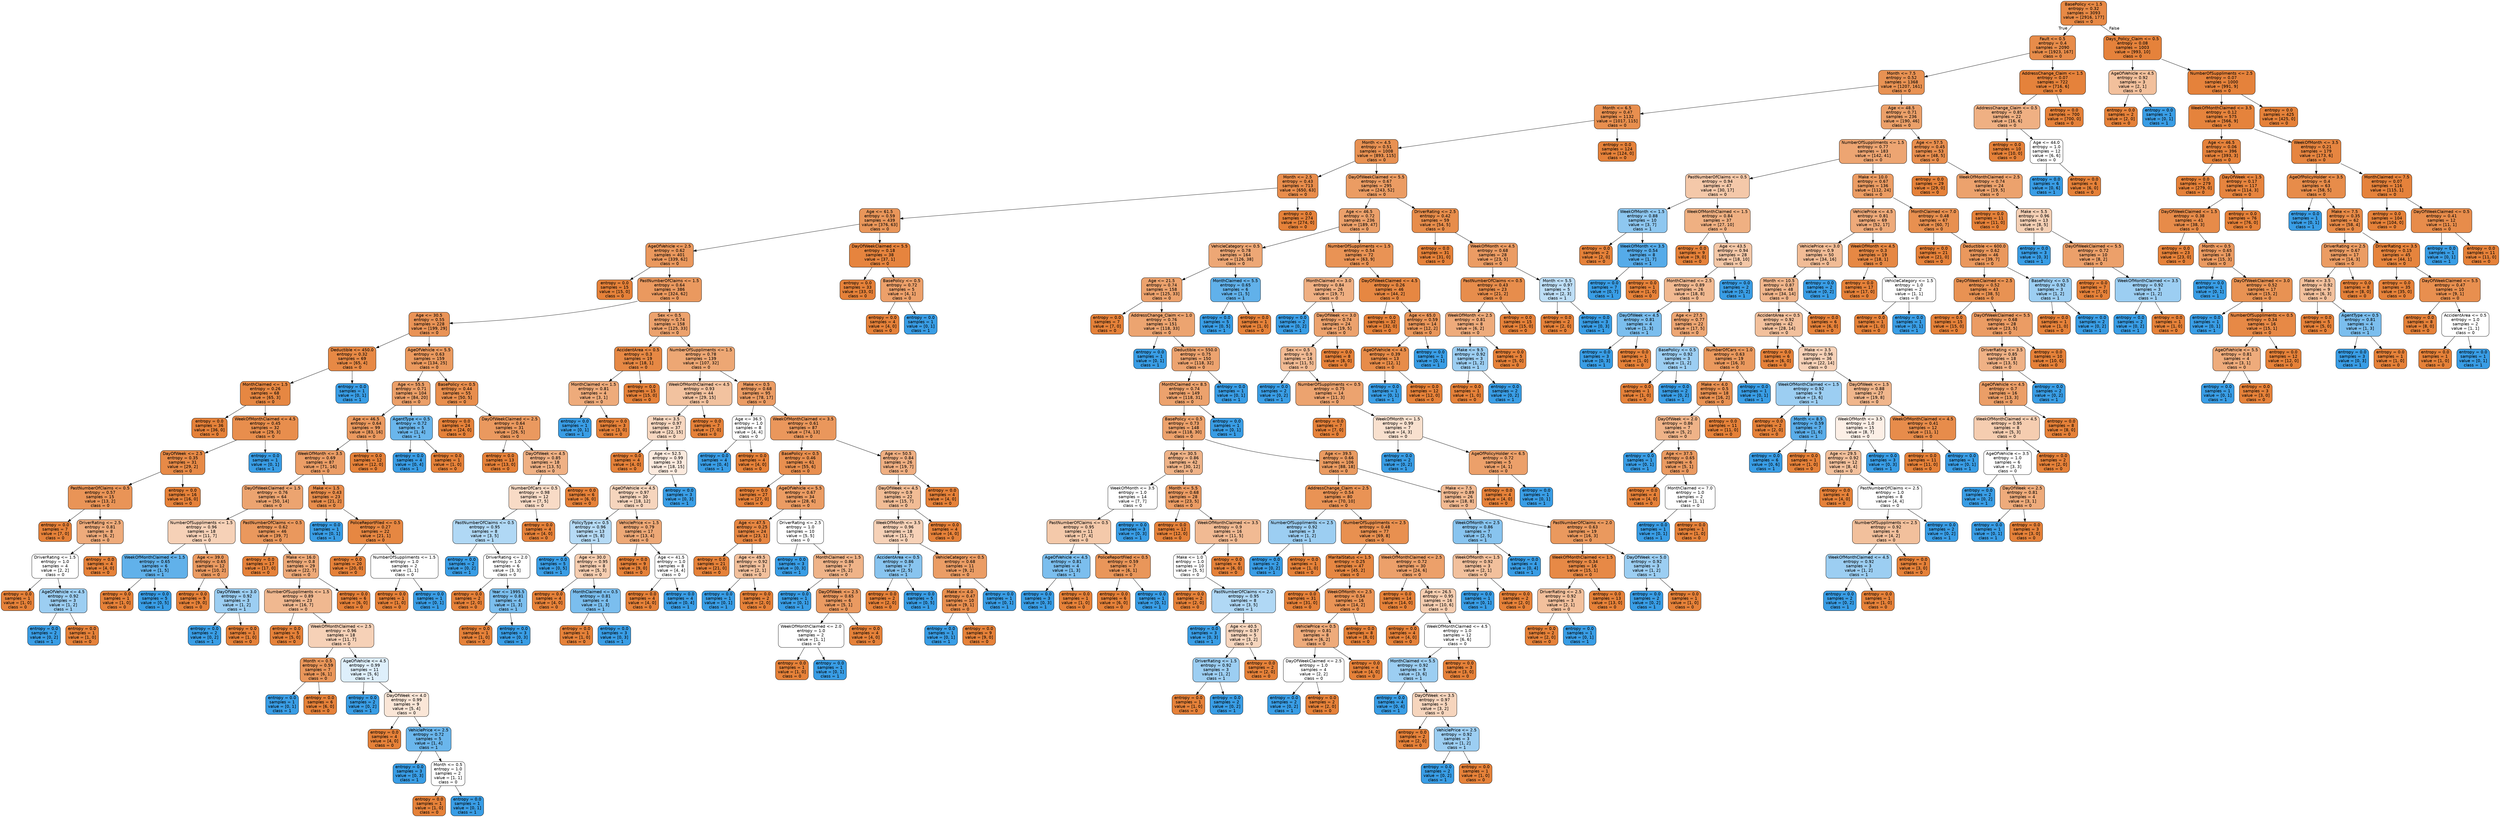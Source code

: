digraph Tree {
node [shape=box, style="filled, rounded", color="black", fontname=helvetica] ;
edge [fontname=helvetica] ;
0 [label="BasePolicy <= 1.5\nentropy = 0.32\nsamples = 3093\nvalue = [2916, 177]\nclass = 0", fillcolor="#e78945"] ;
1 [label="Fault <= 0.5\nentropy = 0.4\nsamples = 2090\nvalue = [1923, 167]\nclass = 0", fillcolor="#e78c4a"] ;
0 -> 1 [labeldistance=2.5, labelangle=45, headlabel="True"] ;
2 [label="Month <= 7.5\nentropy = 0.52\nsamples = 1368\nvalue = [1207, 161]\nclass = 0", fillcolor="#e89253"] ;
1 -> 2 ;
3 [label="Month <= 6.5\nentropy = 0.47\nsamples = 1132\nvalue = [1017, 115]\nclass = 0", fillcolor="#e88f4f"] ;
2 -> 3 ;
4 [label="Month <= 4.5\nentropy = 0.51\nsamples = 1008\nvalue = [893, 115]\nclass = 0", fillcolor="#e89152"] ;
3 -> 4 ;
5 [label="Month <= 2.5\nentropy = 0.43\nsamples = 713\nvalue = [650, 63]\nclass = 0", fillcolor="#e88d4c"] ;
4 -> 5 ;
6 [label="Age <= 61.5\nentropy = 0.59\nsamples = 439\nvalue = [376, 63]\nclass = 0", fillcolor="#e9965a"] ;
5 -> 6 ;
7 [label="AgeOfVehicle <= 2.5\nentropy = 0.62\nsamples = 401\nvalue = [339, 62]\nclass = 0", fillcolor="#ea985d"] ;
6 -> 7 ;
8 [label="entropy = 0.0\nsamples = 15\nvalue = [15, 0]\nclass = 0", fillcolor="#e58139"] ;
7 -> 8 ;
9 [label="PastNumberOfClaims <= 1.5\nentropy = 0.64\nsamples = 386\nvalue = [324, 62]\nclass = 0", fillcolor="#ea995f"] ;
7 -> 9 ;
10 [label="Age <= 30.5\nentropy = 0.55\nsamples = 228\nvalue = [199, 29]\nclass = 0", fillcolor="#e99356"] ;
9 -> 10 ;
11 [label="Deductible <= 450.0\nentropy = 0.32\nsamples = 69\nvalue = [65, 4]\nclass = 0", fillcolor="#e78945"] ;
10 -> 11 ;
12 [label="MonthClaimed <= 1.5\nentropy = 0.26\nsamples = 68\nvalue = [65, 3]\nclass = 0", fillcolor="#e68742"] ;
11 -> 12 ;
13 [label="entropy = 0.0\nsamples = 36\nvalue = [36, 0]\nclass = 0", fillcolor="#e58139"] ;
12 -> 13 ;
14 [label="WeekOfMonthClaimed <= 4.5\nentropy = 0.45\nsamples = 32\nvalue = [29, 3]\nclass = 0", fillcolor="#e88e4d"] ;
12 -> 14 ;
15 [label="DayOfWeek <= 2.5\nentropy = 0.35\nsamples = 31\nvalue = [29, 2]\nclass = 0", fillcolor="#e78a47"] ;
14 -> 15 ;
16 [label="PastNumberOfClaims <= 0.5\nentropy = 0.57\nsamples = 15\nvalue = [13, 2]\nclass = 0", fillcolor="#e99457"] ;
15 -> 16 ;
17 [label="entropy = 0.0\nsamples = 7\nvalue = [7, 0]\nclass = 0", fillcolor="#e58139"] ;
16 -> 17 ;
18 [label="DriverRating <= 2.5\nentropy = 0.81\nsamples = 8\nvalue = [6, 2]\nclass = 0", fillcolor="#eeab7b"] ;
16 -> 18 ;
19 [label="DriverRating <= 1.5\nentropy = 1.0\nsamples = 4\nvalue = [2, 2]\nclass = 0", fillcolor="#ffffff"] ;
18 -> 19 ;
20 [label="entropy = 0.0\nsamples = 1\nvalue = [1, 0]\nclass = 0", fillcolor="#e58139"] ;
19 -> 20 ;
21 [label="AgeOfVehicle <= 4.5\nentropy = 0.92\nsamples = 3\nvalue = [1, 2]\nclass = 1", fillcolor="#9ccef2"] ;
19 -> 21 ;
22 [label="entropy = 0.0\nsamples = 2\nvalue = [0, 2]\nclass = 1", fillcolor="#399de5"] ;
21 -> 22 ;
23 [label="entropy = 0.0\nsamples = 1\nvalue = [1, 0]\nclass = 0", fillcolor="#e58139"] ;
21 -> 23 ;
24 [label="entropy = 0.0\nsamples = 4\nvalue = [4, 0]\nclass = 0", fillcolor="#e58139"] ;
18 -> 24 ;
25 [label="entropy = 0.0\nsamples = 16\nvalue = [16, 0]\nclass = 0", fillcolor="#e58139"] ;
15 -> 25 ;
26 [label="entropy = 0.0\nsamples = 1\nvalue = [0, 1]\nclass = 1", fillcolor="#399de5"] ;
14 -> 26 ;
27 [label="entropy = 0.0\nsamples = 1\nvalue = [0, 1]\nclass = 1", fillcolor="#399de5"] ;
11 -> 27 ;
28 [label="AgeOfVehicle <= 5.5\nentropy = 0.63\nsamples = 159\nvalue = [134, 25]\nclass = 0", fillcolor="#ea995e"] ;
10 -> 28 ;
29 [label="Age <= 55.5\nentropy = 0.71\nsamples = 104\nvalue = [84, 20]\nclass = 0", fillcolor="#eb9f68"] ;
28 -> 29 ;
30 [label="Age <= 46.5\nentropy = 0.64\nsamples = 99\nvalue = [83, 16]\nclass = 0", fillcolor="#ea995f"] ;
29 -> 30 ;
31 [label="WeekOfMonth <= 3.5\nentropy = 0.69\nsamples = 87\nvalue = [71, 16]\nclass = 0", fillcolor="#eb9d66"] ;
30 -> 31 ;
32 [label="DayOfWeekClaimed <= 1.5\nentropy = 0.76\nsamples = 64\nvalue = [50, 14]\nclass = 0", fillcolor="#eca470"] ;
31 -> 32 ;
33 [label="NumberOfSuppliments <= 1.5\nentropy = 0.96\nsamples = 18\nvalue = [11, 7]\nclass = 0", fillcolor="#f6d1b7"] ;
32 -> 33 ;
34 [label="WeekOfMonthClaimed <= 1.5\nentropy = 0.65\nsamples = 6\nvalue = [1, 5]\nclass = 1", fillcolor="#61b1ea"] ;
33 -> 34 ;
35 [label="entropy = 0.0\nsamples = 1\nvalue = [1, 0]\nclass = 0", fillcolor="#e58139"] ;
34 -> 35 ;
36 [label="entropy = 0.0\nsamples = 5\nvalue = [0, 5]\nclass = 1", fillcolor="#399de5"] ;
34 -> 36 ;
37 [label="Age <= 39.0\nentropy = 0.65\nsamples = 12\nvalue = [10, 2]\nclass = 0", fillcolor="#ea9a61"] ;
33 -> 37 ;
38 [label="entropy = 0.0\nsamples = 9\nvalue = [9, 0]\nclass = 0", fillcolor="#e58139"] ;
37 -> 38 ;
39 [label="DayOfWeek <= 3.0\nentropy = 0.92\nsamples = 3\nvalue = [1, 2]\nclass = 1", fillcolor="#9ccef2"] ;
37 -> 39 ;
40 [label="entropy = 0.0\nsamples = 2\nvalue = [0, 2]\nclass = 1", fillcolor="#399de5"] ;
39 -> 40 ;
41 [label="entropy = 0.0\nsamples = 1\nvalue = [1, 0]\nclass = 0", fillcolor="#e58139"] ;
39 -> 41 ;
42 [label="PastNumberOfClaims <= 0.5\nentropy = 0.62\nsamples = 46\nvalue = [39, 7]\nclass = 0", fillcolor="#ea985d"] ;
32 -> 42 ;
43 [label="entropy = 0.0\nsamples = 17\nvalue = [17, 0]\nclass = 0", fillcolor="#e58139"] ;
42 -> 43 ;
44 [label="Make <= 16.0\nentropy = 0.8\nsamples = 29\nvalue = [22, 7]\nclass = 0", fillcolor="#eda978"] ;
42 -> 44 ;
45 [label="NumberOfSuppliments <= 1.5\nentropy = 0.89\nsamples = 23\nvalue = [16, 7]\nclass = 0", fillcolor="#f0b890"] ;
44 -> 45 ;
46 [label="entropy = 0.0\nsamples = 5\nvalue = [5, 0]\nclass = 0", fillcolor="#e58139"] ;
45 -> 46 ;
47 [label="WeekOfMonthClaimed <= 2.5\nentropy = 0.96\nsamples = 18\nvalue = [11, 7]\nclass = 0", fillcolor="#f6d1b7"] ;
45 -> 47 ;
48 [label="Month <= 0.5\nentropy = 0.59\nsamples = 7\nvalue = [6, 1]\nclass = 0", fillcolor="#e9965a"] ;
47 -> 48 ;
49 [label="entropy = 0.0\nsamples = 1\nvalue = [0, 1]\nclass = 1", fillcolor="#399de5"] ;
48 -> 49 ;
50 [label="entropy = 0.0\nsamples = 6\nvalue = [6, 0]\nclass = 0", fillcolor="#e58139"] ;
48 -> 50 ;
51 [label="AgeOfVehicle <= 4.5\nentropy = 0.99\nsamples = 11\nvalue = [5, 6]\nclass = 1", fillcolor="#deeffb"] ;
47 -> 51 ;
52 [label="entropy = 0.0\nsamples = 2\nvalue = [0, 2]\nclass = 1", fillcolor="#399de5"] ;
51 -> 52 ;
53 [label="DayOfWeek <= 4.0\nentropy = 0.99\nsamples = 9\nvalue = [5, 4]\nclass = 0", fillcolor="#fae6d7"] ;
51 -> 53 ;
54 [label="entropy = 0.0\nsamples = 4\nvalue = [4, 0]\nclass = 0", fillcolor="#e58139"] ;
53 -> 54 ;
55 [label="VehiclePrice <= 2.5\nentropy = 0.72\nsamples = 5\nvalue = [1, 4]\nclass = 1", fillcolor="#6ab6ec"] ;
53 -> 55 ;
56 [label="entropy = 0.0\nsamples = 3\nvalue = [0, 3]\nclass = 1", fillcolor="#399de5"] ;
55 -> 56 ;
57 [label="Month <= 0.5\nentropy = 1.0\nsamples = 2\nvalue = [1, 1]\nclass = 0", fillcolor="#ffffff"] ;
55 -> 57 ;
58 [label="entropy = 0.0\nsamples = 1\nvalue = [1, 0]\nclass = 0", fillcolor="#e58139"] ;
57 -> 58 ;
59 [label="entropy = 0.0\nsamples = 1\nvalue = [0, 1]\nclass = 1", fillcolor="#399de5"] ;
57 -> 59 ;
60 [label="entropy = 0.0\nsamples = 6\nvalue = [6, 0]\nclass = 0", fillcolor="#e58139"] ;
44 -> 60 ;
61 [label="Make <= 1.5\nentropy = 0.43\nsamples = 23\nvalue = [21, 2]\nclass = 0", fillcolor="#e78d4c"] ;
31 -> 61 ;
62 [label="entropy = 0.0\nsamples = 1\nvalue = [0, 1]\nclass = 1", fillcolor="#399de5"] ;
61 -> 62 ;
63 [label="PoliceReportFiled <= 0.5\nentropy = 0.27\nsamples = 22\nvalue = [21, 1]\nclass = 0", fillcolor="#e68742"] ;
61 -> 63 ;
64 [label="entropy = 0.0\nsamples = 20\nvalue = [20, 0]\nclass = 0", fillcolor="#e58139"] ;
63 -> 64 ;
65 [label="NumberOfSuppliments <= 1.5\nentropy = 1.0\nsamples = 2\nvalue = [1, 1]\nclass = 0", fillcolor="#ffffff"] ;
63 -> 65 ;
66 [label="entropy = 0.0\nsamples = 1\nvalue = [1, 0]\nclass = 0", fillcolor="#e58139"] ;
65 -> 66 ;
67 [label="entropy = 0.0\nsamples = 1\nvalue = [0, 1]\nclass = 1", fillcolor="#399de5"] ;
65 -> 67 ;
68 [label="entropy = 0.0\nsamples = 12\nvalue = [12, 0]\nclass = 0", fillcolor="#e58139"] ;
30 -> 68 ;
69 [label="AgentType <= 0.5\nentropy = 0.72\nsamples = 5\nvalue = [1, 4]\nclass = 1", fillcolor="#6ab6ec"] ;
29 -> 69 ;
70 [label="entropy = 0.0\nsamples = 4\nvalue = [0, 4]\nclass = 1", fillcolor="#399de5"] ;
69 -> 70 ;
71 [label="entropy = 0.0\nsamples = 1\nvalue = [1, 0]\nclass = 0", fillcolor="#e58139"] ;
69 -> 71 ;
72 [label="BasePolicy <= 0.5\nentropy = 0.44\nsamples = 55\nvalue = [50, 5]\nclass = 0", fillcolor="#e88e4d"] ;
28 -> 72 ;
73 [label="entropy = 0.0\nsamples = 24\nvalue = [24, 0]\nclass = 0", fillcolor="#e58139"] ;
72 -> 73 ;
74 [label="DayOfWeekClaimed <= 2.5\nentropy = 0.64\nsamples = 31\nvalue = [26, 5]\nclass = 0", fillcolor="#ea995f"] ;
72 -> 74 ;
75 [label="entropy = 0.0\nsamples = 13\nvalue = [13, 0]\nclass = 0", fillcolor="#e58139"] ;
74 -> 75 ;
76 [label="DayOfWeek <= 4.5\nentropy = 0.85\nsamples = 18\nvalue = [13, 5]\nclass = 0", fillcolor="#efb185"] ;
74 -> 76 ;
77 [label="NumberOfCars <= 0.5\nentropy = 0.98\nsamples = 12\nvalue = [7, 5]\nclass = 0", fillcolor="#f8dbc6"] ;
76 -> 77 ;
78 [label="PastNumberOfClaims <= 0.5\nentropy = 0.95\nsamples = 8\nvalue = [3, 5]\nclass = 1", fillcolor="#b0d8f5"] ;
77 -> 78 ;
79 [label="entropy = 0.0\nsamples = 2\nvalue = [0, 2]\nclass = 1", fillcolor="#399de5"] ;
78 -> 79 ;
80 [label="DriverRating <= 2.0\nentropy = 1.0\nsamples = 6\nvalue = [3, 3]\nclass = 0", fillcolor="#ffffff"] ;
78 -> 80 ;
81 [label="entropy = 0.0\nsamples = 2\nvalue = [2, 0]\nclass = 0", fillcolor="#e58139"] ;
80 -> 81 ;
82 [label="Year <= 1995.5\nentropy = 0.81\nsamples = 4\nvalue = [1, 3]\nclass = 1", fillcolor="#7bbeee"] ;
80 -> 82 ;
83 [label="entropy = 0.0\nsamples = 1\nvalue = [1, 0]\nclass = 0", fillcolor="#e58139"] ;
82 -> 83 ;
84 [label="entropy = 0.0\nsamples = 3\nvalue = [0, 3]\nclass = 1", fillcolor="#399de5"] ;
82 -> 84 ;
85 [label="entropy = 0.0\nsamples = 4\nvalue = [4, 0]\nclass = 0", fillcolor="#e58139"] ;
77 -> 85 ;
86 [label="entropy = 0.0\nsamples = 6\nvalue = [6, 0]\nclass = 0", fillcolor="#e58139"] ;
76 -> 86 ;
87 [label="Sex <= 0.5\nentropy = 0.74\nsamples = 158\nvalue = [125, 33]\nclass = 0", fillcolor="#eca26d"] ;
9 -> 87 ;
88 [label="AccidentArea <= 0.5\nentropy = 0.3\nsamples = 19\nvalue = [18, 1]\nclass = 0", fillcolor="#e68844"] ;
87 -> 88 ;
89 [label="MonthClaimed <= 1.5\nentropy = 0.81\nsamples = 4\nvalue = [3, 1]\nclass = 0", fillcolor="#eeab7b"] ;
88 -> 89 ;
90 [label="entropy = 0.0\nsamples = 1\nvalue = [0, 1]\nclass = 1", fillcolor="#399de5"] ;
89 -> 90 ;
91 [label="entropy = 0.0\nsamples = 3\nvalue = [3, 0]\nclass = 0", fillcolor="#e58139"] ;
89 -> 91 ;
92 [label="entropy = 0.0\nsamples = 15\nvalue = [15, 0]\nclass = 0", fillcolor="#e58139"] ;
88 -> 92 ;
93 [label="NumberOfSuppliments <= 1.5\nentropy = 0.78\nsamples = 139\nvalue = [107, 32]\nclass = 0", fillcolor="#eda774"] ;
87 -> 93 ;
94 [label="WeekOfMonthClaimed <= 4.5\nentropy = 0.93\nsamples = 44\nvalue = [29, 15]\nclass = 0", fillcolor="#f2c29f"] ;
93 -> 94 ;
95 [label="Make <= 3.5\nentropy = 0.97\nsamples = 37\nvalue = [22, 15]\nclass = 0", fillcolor="#f7d7c0"] ;
94 -> 95 ;
96 [label="entropy = 0.0\nsamples = 4\nvalue = [4, 0]\nclass = 0", fillcolor="#e58139"] ;
95 -> 96 ;
97 [label="Age <= 52.5\nentropy = 0.99\nsamples = 33\nvalue = [18, 15]\nclass = 0", fillcolor="#fbeade"] ;
95 -> 97 ;
98 [label="AgeOfVehicle <= 4.5\nentropy = 0.97\nsamples = 30\nvalue = [18, 12]\nclass = 0", fillcolor="#f6d5bd"] ;
97 -> 98 ;
99 [label="PolicyType <= 0.5\nentropy = 0.96\nsamples = 13\nvalue = [5, 8]\nclass = 1", fillcolor="#b5daf5"] ;
98 -> 99 ;
100 [label="entropy = 0.0\nsamples = 5\nvalue = [0, 5]\nclass = 1", fillcolor="#399de5"] ;
99 -> 100 ;
101 [label="Age <= 30.0\nentropy = 0.95\nsamples = 8\nvalue = [5, 3]\nclass = 0", fillcolor="#f5cdb0"] ;
99 -> 101 ;
102 [label="entropy = 0.0\nsamples = 4\nvalue = [4, 0]\nclass = 0", fillcolor="#e58139"] ;
101 -> 102 ;
103 [label="MonthClaimed <= 0.5\nentropy = 0.81\nsamples = 4\nvalue = [1, 3]\nclass = 1", fillcolor="#7bbeee"] ;
101 -> 103 ;
104 [label="entropy = 0.0\nsamples = 1\nvalue = [1, 0]\nclass = 0", fillcolor="#e58139"] ;
103 -> 104 ;
105 [label="entropy = 0.0\nsamples = 3\nvalue = [0, 3]\nclass = 1", fillcolor="#399de5"] ;
103 -> 105 ;
106 [label="VehiclePrice <= 1.5\nentropy = 0.79\nsamples = 17\nvalue = [13, 4]\nclass = 0", fillcolor="#eda876"] ;
98 -> 106 ;
107 [label="entropy = 0.0\nsamples = 9\nvalue = [9, 0]\nclass = 0", fillcolor="#e58139"] ;
106 -> 107 ;
108 [label="Age <= 41.5\nentropy = 1.0\nsamples = 8\nvalue = [4, 4]\nclass = 0", fillcolor="#ffffff"] ;
106 -> 108 ;
109 [label="entropy = 0.0\nsamples = 4\nvalue = [4, 0]\nclass = 0", fillcolor="#e58139"] ;
108 -> 109 ;
110 [label="entropy = 0.0\nsamples = 4\nvalue = [0, 4]\nclass = 1", fillcolor="#399de5"] ;
108 -> 110 ;
111 [label="entropy = 0.0\nsamples = 3\nvalue = [0, 3]\nclass = 1", fillcolor="#399de5"] ;
97 -> 111 ;
112 [label="entropy = 0.0\nsamples = 7\nvalue = [7, 0]\nclass = 0", fillcolor="#e58139"] ;
94 -> 112 ;
113 [label="Make <= 0.5\nentropy = 0.68\nsamples = 95\nvalue = [78, 17]\nclass = 0", fillcolor="#eb9c64"] ;
93 -> 113 ;
114 [label="Age <= 36.5\nentropy = 1.0\nsamples = 8\nvalue = [4, 4]\nclass = 0", fillcolor="#ffffff"] ;
113 -> 114 ;
115 [label="entropy = 0.0\nsamples = 4\nvalue = [0, 4]\nclass = 1", fillcolor="#399de5"] ;
114 -> 115 ;
116 [label="entropy = 0.0\nsamples = 4\nvalue = [4, 0]\nclass = 0", fillcolor="#e58139"] ;
114 -> 116 ;
117 [label="WeekOfMonthClaimed <= 3.5\nentropy = 0.61\nsamples = 87\nvalue = [74, 13]\nclass = 0", fillcolor="#ea975c"] ;
113 -> 117 ;
118 [label="BasePolicy <= 0.5\nentropy = 0.46\nsamples = 61\nvalue = [55, 6]\nclass = 0", fillcolor="#e88f4f"] ;
117 -> 118 ;
119 [label="entropy = 0.0\nsamples = 27\nvalue = [27, 0]\nclass = 0", fillcolor="#e58139"] ;
118 -> 119 ;
120 [label="AgeOfVehicle <= 5.5\nentropy = 0.67\nsamples = 34\nvalue = [28, 6]\nclass = 0", fillcolor="#eb9c63"] ;
118 -> 120 ;
121 [label="Age <= 47.5\nentropy = 0.25\nsamples = 24\nvalue = [23, 1]\nclass = 0", fillcolor="#e68642"] ;
120 -> 121 ;
122 [label="entropy = 0.0\nsamples = 21\nvalue = [21, 0]\nclass = 0", fillcolor="#e58139"] ;
121 -> 122 ;
123 [label="Age <= 49.5\nentropy = 0.92\nsamples = 3\nvalue = [2, 1]\nclass = 0", fillcolor="#f2c09c"] ;
121 -> 123 ;
124 [label="entropy = 0.0\nsamples = 1\nvalue = [0, 1]\nclass = 1", fillcolor="#399de5"] ;
123 -> 124 ;
125 [label="entropy = 0.0\nsamples = 2\nvalue = [2, 0]\nclass = 0", fillcolor="#e58139"] ;
123 -> 125 ;
126 [label="DriverRating <= 2.5\nentropy = 1.0\nsamples = 10\nvalue = [5, 5]\nclass = 0", fillcolor="#ffffff"] ;
120 -> 126 ;
127 [label="entropy = 0.0\nsamples = 3\nvalue = [0, 3]\nclass = 1", fillcolor="#399de5"] ;
126 -> 127 ;
128 [label="MonthClaimed <= 1.5\nentropy = 0.86\nsamples = 7\nvalue = [5, 2]\nclass = 0", fillcolor="#efb388"] ;
126 -> 128 ;
129 [label="entropy = 0.0\nsamples = 1\nvalue = [0, 1]\nclass = 1", fillcolor="#399de5"] ;
128 -> 129 ;
130 [label="DayOfWeek <= 2.5\nentropy = 0.65\nsamples = 6\nvalue = [5, 1]\nclass = 0", fillcolor="#ea9a61"] ;
128 -> 130 ;
131 [label="WeekOfMonthClaimed <= 2.0\nentropy = 1.0\nsamples = 2\nvalue = [1, 1]\nclass = 0", fillcolor="#ffffff"] ;
130 -> 131 ;
132 [label="entropy = 0.0\nsamples = 1\nvalue = [1, 0]\nclass = 0", fillcolor="#e58139"] ;
131 -> 132 ;
133 [label="entropy = 0.0\nsamples = 1\nvalue = [0, 1]\nclass = 1", fillcolor="#399de5"] ;
131 -> 133 ;
134 [label="entropy = 0.0\nsamples = 4\nvalue = [4, 0]\nclass = 0", fillcolor="#e58139"] ;
130 -> 134 ;
135 [label="Age <= 50.5\nentropy = 0.84\nsamples = 26\nvalue = [19, 7]\nclass = 0", fillcolor="#efaf82"] ;
117 -> 135 ;
136 [label="DayOfWeek <= 4.5\nentropy = 0.9\nsamples = 22\nvalue = [15, 7]\nclass = 0", fillcolor="#f1bc95"] ;
135 -> 136 ;
137 [label="WeekOfMonth <= 3.5\nentropy = 0.96\nsamples = 18\nvalue = [11, 7]\nclass = 0", fillcolor="#f6d1b7"] ;
136 -> 137 ;
138 [label="AccidentArea <= 0.5\nentropy = 0.86\nsamples = 7\nvalue = [2, 5]\nclass = 1", fillcolor="#88c4ef"] ;
137 -> 138 ;
139 [label="entropy = 0.0\nsamples = 2\nvalue = [2, 0]\nclass = 0", fillcolor="#e58139"] ;
138 -> 139 ;
140 [label="entropy = 0.0\nsamples = 5\nvalue = [0, 5]\nclass = 1", fillcolor="#399de5"] ;
138 -> 140 ;
141 [label="VehicleCategory <= 0.5\nentropy = 0.68\nsamples = 11\nvalue = [9, 2]\nclass = 0", fillcolor="#eb9d65"] ;
137 -> 141 ;
142 [label="Make <= 4.0\nentropy = 0.47\nsamples = 10\nvalue = [9, 1]\nclass = 0", fillcolor="#e88f4f"] ;
141 -> 142 ;
143 [label="entropy = 0.0\nsamples = 1\nvalue = [0, 1]\nclass = 1", fillcolor="#399de5"] ;
142 -> 143 ;
144 [label="entropy = 0.0\nsamples = 9\nvalue = [9, 0]\nclass = 0", fillcolor="#e58139"] ;
142 -> 144 ;
145 [label="entropy = 0.0\nsamples = 1\nvalue = [0, 1]\nclass = 1", fillcolor="#399de5"] ;
141 -> 145 ;
146 [label="entropy = 0.0\nsamples = 4\nvalue = [4, 0]\nclass = 0", fillcolor="#e58139"] ;
136 -> 146 ;
147 [label="entropy = 0.0\nsamples = 4\nvalue = [4, 0]\nclass = 0", fillcolor="#e58139"] ;
135 -> 147 ;
148 [label="DayOfWeekClaimed <= 5.5\nentropy = 0.18\nsamples = 38\nvalue = [37, 1]\nclass = 0", fillcolor="#e6843e"] ;
6 -> 148 ;
149 [label="entropy = 0.0\nsamples = 33\nvalue = [33, 0]\nclass = 0", fillcolor="#e58139"] ;
148 -> 149 ;
150 [label="BasePolicy <= 0.5\nentropy = 0.72\nsamples = 5\nvalue = [4, 1]\nclass = 0", fillcolor="#eca06a"] ;
148 -> 150 ;
151 [label="entropy = 0.0\nsamples = 4\nvalue = [4, 0]\nclass = 0", fillcolor="#e58139"] ;
150 -> 151 ;
152 [label="entropy = 0.0\nsamples = 1\nvalue = [0, 1]\nclass = 1", fillcolor="#399de5"] ;
150 -> 152 ;
153 [label="entropy = 0.0\nsamples = 274\nvalue = [274, 0]\nclass = 0", fillcolor="#e58139"] ;
5 -> 153 ;
154 [label="DayOfWeekClaimed <= 5.5\nentropy = 0.67\nsamples = 295\nvalue = [243, 52]\nclass = 0", fillcolor="#eb9c63"] ;
4 -> 154 ;
155 [label="Age <= 46.5\nentropy = 0.72\nsamples = 236\nvalue = [189, 47]\nclass = 0", fillcolor="#eba06a"] ;
154 -> 155 ;
156 [label="VehicleCategory <= 0.5\nentropy = 0.78\nsamples = 164\nvalue = [126, 38]\nclass = 0", fillcolor="#eda775"] ;
155 -> 156 ;
157 [label="Age <= 21.5\nentropy = 0.74\nsamples = 158\nvalue = [125, 33]\nclass = 0", fillcolor="#eca26d"] ;
156 -> 157 ;
158 [label="entropy = 0.0\nsamples = 7\nvalue = [7, 0]\nclass = 0", fillcolor="#e58139"] ;
157 -> 158 ;
159 [label="AddressChange_Claim <= 1.0\nentropy = 0.76\nsamples = 151\nvalue = [118, 33]\nclass = 0", fillcolor="#eca470"] ;
157 -> 159 ;
160 [label="entropy = 0.0\nsamples = 1\nvalue = [0, 1]\nclass = 1", fillcolor="#399de5"] ;
159 -> 160 ;
161 [label="Deductible <= 550.0\nentropy = 0.75\nsamples = 150\nvalue = [118, 32]\nclass = 0", fillcolor="#eca36f"] ;
159 -> 161 ;
162 [label="MonthClaimed <= 8.5\nentropy = 0.74\nsamples = 149\nvalue = [118, 31]\nclass = 0", fillcolor="#eca26d"] ;
161 -> 162 ;
163 [label="BasePolicy <= 0.5\nentropy = 0.73\nsamples = 148\nvalue = [118, 30]\nclass = 0", fillcolor="#eca16b"] ;
162 -> 163 ;
164 [label="Age <= 30.5\nentropy = 0.86\nsamples = 42\nvalue = [30, 12]\nclass = 0", fillcolor="#efb388"] ;
163 -> 164 ;
165 [label="WeekOfMonth <= 3.5\nentropy = 1.0\nsamples = 14\nvalue = [7, 7]\nclass = 0", fillcolor="#ffffff"] ;
164 -> 165 ;
166 [label="PastNumberOfClaims <= 0.5\nentropy = 0.95\nsamples = 11\nvalue = [7, 4]\nclass = 0", fillcolor="#f4c9aa"] ;
165 -> 166 ;
167 [label="AgeOfVehicle <= 4.5\nentropy = 0.81\nsamples = 4\nvalue = [1, 3]\nclass = 1", fillcolor="#7bbeee"] ;
166 -> 167 ;
168 [label="entropy = 0.0\nsamples = 3\nvalue = [0, 3]\nclass = 1", fillcolor="#399de5"] ;
167 -> 168 ;
169 [label="entropy = 0.0\nsamples = 1\nvalue = [1, 0]\nclass = 0", fillcolor="#e58139"] ;
167 -> 169 ;
170 [label="PoliceReportFiled <= 0.5\nentropy = 0.59\nsamples = 7\nvalue = [6, 1]\nclass = 0", fillcolor="#e9965a"] ;
166 -> 170 ;
171 [label="entropy = 0.0\nsamples = 6\nvalue = [6, 0]\nclass = 0", fillcolor="#e58139"] ;
170 -> 171 ;
172 [label="entropy = 0.0\nsamples = 1\nvalue = [0, 1]\nclass = 1", fillcolor="#399de5"] ;
170 -> 172 ;
173 [label="entropy = 0.0\nsamples = 3\nvalue = [0, 3]\nclass = 1", fillcolor="#399de5"] ;
165 -> 173 ;
174 [label="Month <= 5.5\nentropy = 0.68\nsamples = 28\nvalue = [23, 5]\nclass = 0", fillcolor="#eb9c64"] ;
164 -> 174 ;
175 [label="entropy = 0.0\nsamples = 12\nvalue = [12, 0]\nclass = 0", fillcolor="#e58139"] ;
174 -> 175 ;
176 [label="WeekOfMonthClaimed <= 3.5\nentropy = 0.9\nsamples = 16\nvalue = [11, 5]\nclass = 0", fillcolor="#f1ba93"] ;
174 -> 176 ;
177 [label="Make <= 1.0\nentropy = 1.0\nsamples = 10\nvalue = [5, 5]\nclass = 0", fillcolor="#ffffff"] ;
176 -> 177 ;
178 [label="entropy = 0.0\nsamples = 2\nvalue = [2, 0]\nclass = 0", fillcolor="#e58139"] ;
177 -> 178 ;
179 [label="PastNumberOfClaims <= 2.0\nentropy = 0.95\nsamples = 8\nvalue = [3, 5]\nclass = 1", fillcolor="#b0d8f5"] ;
177 -> 179 ;
180 [label="entropy = 0.0\nsamples = 3\nvalue = [0, 3]\nclass = 1", fillcolor="#399de5"] ;
179 -> 180 ;
181 [label="Age <= 40.5\nentropy = 0.97\nsamples = 5\nvalue = [3, 2]\nclass = 0", fillcolor="#f6d5bd"] ;
179 -> 181 ;
182 [label="DriverRating <= 1.5\nentropy = 0.92\nsamples = 3\nvalue = [1, 2]\nclass = 1", fillcolor="#9ccef2"] ;
181 -> 182 ;
183 [label="entropy = 0.0\nsamples = 1\nvalue = [1, 0]\nclass = 0", fillcolor="#e58139"] ;
182 -> 183 ;
184 [label="entropy = 0.0\nsamples = 2\nvalue = [0, 2]\nclass = 1", fillcolor="#399de5"] ;
182 -> 184 ;
185 [label="entropy = 0.0\nsamples = 2\nvalue = [2, 0]\nclass = 0", fillcolor="#e58139"] ;
181 -> 185 ;
186 [label="entropy = 0.0\nsamples = 6\nvalue = [6, 0]\nclass = 0", fillcolor="#e58139"] ;
176 -> 186 ;
187 [label="Age <= 39.5\nentropy = 0.66\nsamples = 106\nvalue = [88, 18]\nclass = 0", fillcolor="#ea9b61"] ;
163 -> 187 ;
188 [label="AddressChange_Claim <= 2.5\nentropy = 0.54\nsamples = 80\nvalue = [70, 10]\nclass = 0", fillcolor="#e99355"] ;
187 -> 188 ;
189 [label="NumberOfSuppliments <= 2.5\nentropy = 0.92\nsamples = 3\nvalue = [1, 2]\nclass = 1", fillcolor="#9ccef2"] ;
188 -> 189 ;
190 [label="entropy = 0.0\nsamples = 2\nvalue = [0, 2]\nclass = 1", fillcolor="#399de5"] ;
189 -> 190 ;
191 [label="entropy = 0.0\nsamples = 1\nvalue = [1, 0]\nclass = 0", fillcolor="#e58139"] ;
189 -> 191 ;
192 [label="NumberOfSuppliments <= 2.5\nentropy = 0.48\nsamples = 77\nvalue = [69, 8]\nclass = 0", fillcolor="#e89050"] ;
188 -> 192 ;
193 [label="MaritalStatus <= 1.5\nentropy = 0.25\nsamples = 47\nvalue = [45, 2]\nclass = 0", fillcolor="#e68742"] ;
192 -> 193 ;
194 [label="entropy = 0.0\nsamples = 31\nvalue = [31, 0]\nclass = 0", fillcolor="#e58139"] ;
193 -> 194 ;
195 [label="WeekOfMonth <= 2.5\nentropy = 0.54\nsamples = 16\nvalue = [14, 2]\nclass = 0", fillcolor="#e99355"] ;
193 -> 195 ;
196 [label="VehiclePrice <= 0.5\nentropy = 0.81\nsamples = 8\nvalue = [6, 2]\nclass = 0", fillcolor="#eeab7b"] ;
195 -> 196 ;
197 [label="DayOfWeekClaimed <= 2.5\nentropy = 1.0\nsamples = 4\nvalue = [2, 2]\nclass = 0", fillcolor="#ffffff"] ;
196 -> 197 ;
198 [label="entropy = 0.0\nsamples = 2\nvalue = [0, 2]\nclass = 1", fillcolor="#399de5"] ;
197 -> 198 ;
199 [label="entropy = 0.0\nsamples = 2\nvalue = [2, 0]\nclass = 0", fillcolor="#e58139"] ;
197 -> 199 ;
200 [label="entropy = 0.0\nsamples = 4\nvalue = [4, 0]\nclass = 0", fillcolor="#e58139"] ;
196 -> 200 ;
201 [label="entropy = 0.0\nsamples = 8\nvalue = [8, 0]\nclass = 0", fillcolor="#e58139"] ;
195 -> 201 ;
202 [label="WeekOfMonthClaimed <= 2.5\nentropy = 0.72\nsamples = 30\nvalue = [24, 6]\nclass = 0", fillcolor="#eca06a"] ;
192 -> 202 ;
203 [label="entropy = 0.0\nsamples = 14\nvalue = [14, 0]\nclass = 0", fillcolor="#e58139"] ;
202 -> 203 ;
204 [label="Age <= 26.5\nentropy = 0.95\nsamples = 16\nvalue = [10, 6]\nclass = 0", fillcolor="#f5cdb0"] ;
202 -> 204 ;
205 [label="entropy = 0.0\nsamples = 4\nvalue = [4, 0]\nclass = 0", fillcolor="#e58139"] ;
204 -> 205 ;
206 [label="WeekOfMonthClaimed <= 4.5\nentropy = 1.0\nsamples = 12\nvalue = [6, 6]\nclass = 0", fillcolor="#ffffff"] ;
204 -> 206 ;
207 [label="MonthClaimed <= 5.5\nentropy = 0.92\nsamples = 9\nvalue = [3, 6]\nclass = 1", fillcolor="#9ccef2"] ;
206 -> 207 ;
208 [label="entropy = 0.0\nsamples = 4\nvalue = [0, 4]\nclass = 1", fillcolor="#399de5"] ;
207 -> 208 ;
209 [label="DayOfWeek <= 3.5\nentropy = 0.97\nsamples = 5\nvalue = [3, 2]\nclass = 0", fillcolor="#f6d5bd"] ;
207 -> 209 ;
210 [label="entropy = 0.0\nsamples = 2\nvalue = [2, 0]\nclass = 0", fillcolor="#e58139"] ;
209 -> 210 ;
211 [label="VehiclePrice <= 2.5\nentropy = 0.92\nsamples = 3\nvalue = [1, 2]\nclass = 1", fillcolor="#9ccef2"] ;
209 -> 211 ;
212 [label="entropy = 0.0\nsamples = 2\nvalue = [0, 2]\nclass = 1", fillcolor="#399de5"] ;
211 -> 212 ;
213 [label="entropy = 0.0\nsamples = 1\nvalue = [1, 0]\nclass = 0", fillcolor="#e58139"] ;
211 -> 213 ;
214 [label="entropy = 0.0\nsamples = 3\nvalue = [3, 0]\nclass = 0", fillcolor="#e58139"] ;
206 -> 214 ;
215 [label="Make <= 7.5\nentropy = 0.89\nsamples = 26\nvalue = [18, 8]\nclass = 0", fillcolor="#f1b991"] ;
187 -> 215 ;
216 [label="WeekOfMonth <= 2.5\nentropy = 0.86\nsamples = 7\nvalue = [2, 5]\nclass = 1", fillcolor="#88c4ef"] ;
215 -> 216 ;
217 [label="WeekOfMonth <= 1.5\nentropy = 0.92\nsamples = 3\nvalue = [2, 1]\nclass = 0", fillcolor="#f2c09c"] ;
216 -> 217 ;
218 [label="entropy = 0.0\nsamples = 1\nvalue = [0, 1]\nclass = 1", fillcolor="#399de5"] ;
217 -> 218 ;
219 [label="entropy = 0.0\nsamples = 2\nvalue = [2, 0]\nclass = 0", fillcolor="#e58139"] ;
217 -> 219 ;
220 [label="entropy = 0.0\nsamples = 4\nvalue = [0, 4]\nclass = 1", fillcolor="#399de5"] ;
216 -> 220 ;
221 [label="PastNumberOfClaims <= 2.0\nentropy = 0.63\nsamples = 19\nvalue = [16, 3]\nclass = 0", fillcolor="#ea995e"] ;
215 -> 221 ;
222 [label="WeekOfMonthClaimed <= 1.5\nentropy = 0.34\nsamples = 16\nvalue = [15, 1]\nclass = 0", fillcolor="#e78946"] ;
221 -> 222 ;
223 [label="DriverRating <= 2.5\nentropy = 0.92\nsamples = 3\nvalue = [2, 1]\nclass = 0", fillcolor="#f2c09c"] ;
222 -> 223 ;
224 [label="entropy = 0.0\nsamples = 2\nvalue = [2, 0]\nclass = 0", fillcolor="#e58139"] ;
223 -> 224 ;
225 [label="entropy = 0.0\nsamples = 1\nvalue = [0, 1]\nclass = 1", fillcolor="#399de5"] ;
223 -> 225 ;
226 [label="entropy = 0.0\nsamples = 13\nvalue = [13, 0]\nclass = 0", fillcolor="#e58139"] ;
222 -> 226 ;
227 [label="DayOfWeek <= 5.0\nentropy = 0.92\nsamples = 3\nvalue = [1, 2]\nclass = 1", fillcolor="#9ccef2"] ;
221 -> 227 ;
228 [label="entropy = 0.0\nsamples = 2\nvalue = [0, 2]\nclass = 1", fillcolor="#399de5"] ;
227 -> 228 ;
229 [label="entropy = 0.0\nsamples = 1\nvalue = [1, 0]\nclass = 0", fillcolor="#e58139"] ;
227 -> 229 ;
230 [label="entropy = 0.0\nsamples = 1\nvalue = [0, 1]\nclass = 1", fillcolor="#399de5"] ;
162 -> 230 ;
231 [label="entropy = 0.0\nsamples = 1\nvalue = [0, 1]\nclass = 1", fillcolor="#399de5"] ;
161 -> 231 ;
232 [label="MonthClaimed <= 5.5\nentropy = 0.65\nsamples = 6\nvalue = [1, 5]\nclass = 1", fillcolor="#61b1ea"] ;
156 -> 232 ;
233 [label="entropy = 0.0\nsamples = 5\nvalue = [0, 5]\nclass = 1", fillcolor="#399de5"] ;
232 -> 233 ;
234 [label="entropy = 0.0\nsamples = 1\nvalue = [1, 0]\nclass = 0", fillcolor="#e58139"] ;
232 -> 234 ;
235 [label="NumberOfSuppliments <= 1.5\nentropy = 0.54\nsamples = 72\nvalue = [63, 9]\nclass = 0", fillcolor="#e99355"] ;
155 -> 235 ;
236 [label="MonthClaimed <= 3.0\nentropy = 0.84\nsamples = 26\nvalue = [19, 7]\nclass = 0", fillcolor="#efaf82"] ;
235 -> 236 ;
237 [label="entropy = 0.0\nsamples = 2\nvalue = [0, 2]\nclass = 1", fillcolor="#399de5"] ;
236 -> 237 ;
238 [label="DayOfWeek <= 3.0\nentropy = 0.74\nsamples = 24\nvalue = [19, 5]\nclass = 0", fillcolor="#eca26d"] ;
236 -> 238 ;
239 [label="Sex <= 0.5\nentropy = 0.9\nsamples = 16\nvalue = [11, 5]\nclass = 0", fillcolor="#f1ba93"] ;
238 -> 239 ;
240 [label="entropy = 0.0\nsamples = 2\nvalue = [0, 2]\nclass = 1", fillcolor="#399de5"] ;
239 -> 240 ;
241 [label="NumberOfSuppliments <= 0.5\nentropy = 0.75\nsamples = 14\nvalue = [11, 3]\nclass = 0", fillcolor="#eca36f"] ;
239 -> 241 ;
242 [label="entropy = 0.0\nsamples = 7\nvalue = [7, 0]\nclass = 0", fillcolor="#e58139"] ;
241 -> 242 ;
243 [label="WeekOfMonth <= 1.5\nentropy = 0.99\nsamples = 7\nvalue = [4, 3]\nclass = 0", fillcolor="#f8e0ce"] ;
241 -> 243 ;
244 [label="entropy = 0.0\nsamples = 2\nvalue = [0, 2]\nclass = 1", fillcolor="#399de5"] ;
243 -> 244 ;
245 [label="AgeOfPolicyHolder <= 6.5\nentropy = 0.72\nsamples = 5\nvalue = [4, 1]\nclass = 0", fillcolor="#eca06a"] ;
243 -> 245 ;
246 [label="entropy = 0.0\nsamples = 4\nvalue = [4, 0]\nclass = 0", fillcolor="#e58139"] ;
245 -> 246 ;
247 [label="entropy = 0.0\nsamples = 1\nvalue = [0, 1]\nclass = 1", fillcolor="#399de5"] ;
245 -> 247 ;
248 [label="entropy = 0.0\nsamples = 8\nvalue = [8, 0]\nclass = 0", fillcolor="#e58139"] ;
238 -> 248 ;
249 [label="DayOfWeekClaimed <= 4.5\nentropy = 0.26\nsamples = 46\nvalue = [44, 2]\nclass = 0", fillcolor="#e68742"] ;
235 -> 249 ;
250 [label="entropy = 0.0\nsamples = 32\nvalue = [32, 0]\nclass = 0", fillcolor="#e58139"] ;
249 -> 250 ;
251 [label="Age <= 65.0\nentropy = 0.59\nsamples = 14\nvalue = [12, 2]\nclass = 0", fillcolor="#e9965a"] ;
249 -> 251 ;
252 [label="AgeOfVehicle <= 4.5\nentropy = 0.39\nsamples = 13\nvalue = [12, 1]\nclass = 0", fillcolor="#e78c49"] ;
251 -> 252 ;
253 [label="entropy = 0.0\nsamples = 1\nvalue = [0, 1]\nclass = 1", fillcolor="#399de5"] ;
252 -> 253 ;
254 [label="entropy = 0.0\nsamples = 12\nvalue = [12, 0]\nclass = 0", fillcolor="#e58139"] ;
252 -> 254 ;
255 [label="entropy = 0.0\nsamples = 1\nvalue = [0, 1]\nclass = 1", fillcolor="#399de5"] ;
251 -> 255 ;
256 [label="DriverRating <= 2.5\nentropy = 0.42\nsamples = 59\nvalue = [54, 5]\nclass = 0", fillcolor="#e78d4b"] ;
154 -> 256 ;
257 [label="entropy = 0.0\nsamples = 31\nvalue = [31, 0]\nclass = 0", fillcolor="#e58139"] ;
256 -> 257 ;
258 [label="WeekOfMonth <= 4.5\nentropy = 0.68\nsamples = 28\nvalue = [23, 5]\nclass = 0", fillcolor="#eb9c64"] ;
256 -> 258 ;
259 [label="PastNumberOfClaims <= 0.5\nentropy = 0.43\nsamples = 23\nvalue = [21, 2]\nclass = 0", fillcolor="#e78d4c"] ;
258 -> 259 ;
260 [label="WeekOfMonth <= 2.5\nentropy = 0.81\nsamples = 8\nvalue = [6, 2]\nclass = 0", fillcolor="#eeab7b"] ;
259 -> 260 ;
261 [label="Make <= 9.5\nentropy = 0.92\nsamples = 3\nvalue = [1, 2]\nclass = 1", fillcolor="#9ccef2"] ;
260 -> 261 ;
262 [label="entropy = 0.0\nsamples = 1\nvalue = [1, 0]\nclass = 0", fillcolor="#e58139"] ;
261 -> 262 ;
263 [label="entropy = 0.0\nsamples = 2\nvalue = [0, 2]\nclass = 1", fillcolor="#399de5"] ;
261 -> 263 ;
264 [label="entropy = 0.0\nsamples = 5\nvalue = [5, 0]\nclass = 0", fillcolor="#e58139"] ;
260 -> 264 ;
265 [label="entropy = 0.0\nsamples = 15\nvalue = [15, 0]\nclass = 0", fillcolor="#e58139"] ;
259 -> 265 ;
266 [label="Month <= 5.5\nentropy = 0.97\nsamples = 5\nvalue = [2, 3]\nclass = 1", fillcolor="#bddef6"] ;
258 -> 266 ;
267 [label="entropy = 0.0\nsamples = 2\nvalue = [2, 0]\nclass = 0", fillcolor="#e58139"] ;
266 -> 267 ;
268 [label="entropy = 0.0\nsamples = 3\nvalue = [0, 3]\nclass = 1", fillcolor="#399de5"] ;
266 -> 268 ;
269 [label="entropy = 0.0\nsamples = 124\nvalue = [124, 0]\nclass = 0", fillcolor="#e58139"] ;
3 -> 269 ;
270 [label="Age <= 48.5\nentropy = 0.71\nsamples = 236\nvalue = [190, 46]\nclass = 0", fillcolor="#eba069"] ;
2 -> 270 ;
271 [label="NumberOfSuppliments <= 1.5\nentropy = 0.77\nsamples = 183\nvalue = [142, 41]\nclass = 0", fillcolor="#eda572"] ;
270 -> 271 ;
272 [label="PastNumberOfClaims <= 0.5\nentropy = 0.94\nsamples = 47\nvalue = [30, 17]\nclass = 0", fillcolor="#f4c8a9"] ;
271 -> 272 ;
273 [label="WeekOfMonth <= 1.5\nentropy = 0.88\nsamples = 10\nvalue = [3, 7]\nclass = 1", fillcolor="#8ec7f0"] ;
272 -> 273 ;
274 [label="entropy = 0.0\nsamples = 2\nvalue = [2, 0]\nclass = 0", fillcolor="#e58139"] ;
273 -> 274 ;
275 [label="WeekOfMonth <= 3.5\nentropy = 0.54\nsamples = 8\nvalue = [1, 7]\nclass = 1", fillcolor="#55abe9"] ;
273 -> 275 ;
276 [label="entropy = 0.0\nsamples = 7\nvalue = [0, 7]\nclass = 1", fillcolor="#399de5"] ;
275 -> 276 ;
277 [label="entropy = 0.0\nsamples = 1\nvalue = [1, 0]\nclass = 0", fillcolor="#e58139"] ;
275 -> 277 ;
278 [label="WeekOfMonthClaimed <= 1.5\nentropy = 0.84\nsamples = 37\nvalue = [27, 10]\nclass = 0", fillcolor="#efb082"] ;
272 -> 278 ;
279 [label="entropy = 0.0\nsamples = 9\nvalue = [9, 0]\nclass = 0", fillcolor="#e58139"] ;
278 -> 279 ;
280 [label="Age <= 43.5\nentropy = 0.94\nsamples = 28\nvalue = [18, 10]\nclass = 0", fillcolor="#f3c7a7"] ;
278 -> 280 ;
281 [label="MonthClaimed <= 2.5\nentropy = 0.89\nsamples = 26\nvalue = [18, 8]\nclass = 0", fillcolor="#f1b991"] ;
280 -> 281 ;
282 [label="DayOfWeek <= 4.5\nentropy = 0.81\nsamples = 4\nvalue = [1, 3]\nclass = 1", fillcolor="#7bbeee"] ;
281 -> 282 ;
283 [label="entropy = 0.0\nsamples = 3\nvalue = [0, 3]\nclass = 1", fillcolor="#399de5"] ;
282 -> 283 ;
284 [label="entropy = 0.0\nsamples = 1\nvalue = [1, 0]\nclass = 0", fillcolor="#e58139"] ;
282 -> 284 ;
285 [label="Age <= 27.5\nentropy = 0.77\nsamples = 22\nvalue = [17, 5]\nclass = 0", fillcolor="#eda673"] ;
281 -> 285 ;
286 [label="BasePolicy <= 0.5\nentropy = 0.92\nsamples = 3\nvalue = [1, 2]\nclass = 1", fillcolor="#9ccef2"] ;
285 -> 286 ;
287 [label="entropy = 0.0\nsamples = 1\nvalue = [1, 0]\nclass = 0", fillcolor="#e58139"] ;
286 -> 287 ;
288 [label="entropy = 0.0\nsamples = 2\nvalue = [0, 2]\nclass = 1", fillcolor="#399de5"] ;
286 -> 288 ;
289 [label="NumberOfCars <= 1.0\nentropy = 0.63\nsamples = 19\nvalue = [16, 3]\nclass = 0", fillcolor="#ea995e"] ;
285 -> 289 ;
290 [label="Make <= 4.0\nentropy = 0.5\nsamples = 18\nvalue = [16, 2]\nclass = 0", fillcolor="#e89152"] ;
289 -> 290 ;
291 [label="DayOfWeek <= 2.0\nentropy = 0.86\nsamples = 7\nvalue = [5, 2]\nclass = 0", fillcolor="#efb388"] ;
290 -> 291 ;
292 [label="entropy = 0.0\nsamples = 1\nvalue = [0, 1]\nclass = 1", fillcolor="#399de5"] ;
291 -> 292 ;
293 [label="Age <= 37.5\nentropy = 0.65\nsamples = 6\nvalue = [5, 1]\nclass = 0", fillcolor="#ea9a61"] ;
291 -> 293 ;
294 [label="entropy = 0.0\nsamples = 4\nvalue = [4, 0]\nclass = 0", fillcolor="#e58139"] ;
293 -> 294 ;
295 [label="MonthClaimed <= 7.0\nentropy = 1.0\nsamples = 2\nvalue = [1, 1]\nclass = 0", fillcolor="#ffffff"] ;
293 -> 295 ;
296 [label="entropy = 0.0\nsamples = 1\nvalue = [0, 1]\nclass = 1", fillcolor="#399de5"] ;
295 -> 296 ;
297 [label="entropy = 0.0\nsamples = 1\nvalue = [1, 0]\nclass = 0", fillcolor="#e58139"] ;
295 -> 297 ;
298 [label="entropy = 0.0\nsamples = 11\nvalue = [11, 0]\nclass = 0", fillcolor="#e58139"] ;
290 -> 298 ;
299 [label="entropy = 0.0\nsamples = 1\nvalue = [0, 1]\nclass = 1", fillcolor="#399de5"] ;
289 -> 299 ;
300 [label="entropy = 0.0\nsamples = 2\nvalue = [0, 2]\nclass = 1", fillcolor="#399de5"] ;
280 -> 300 ;
301 [label="Make <= 10.0\nentropy = 0.67\nsamples = 136\nvalue = [112, 24]\nclass = 0", fillcolor="#eb9c63"] ;
271 -> 301 ;
302 [label="VehiclePrice <= 4.5\nentropy = 0.81\nsamples = 69\nvalue = [52, 17]\nclass = 0", fillcolor="#eeaa7a"] ;
301 -> 302 ;
303 [label="VehiclePrice <= 3.0\nentropy = 0.9\nsamples = 50\nvalue = [34, 16]\nclass = 0", fillcolor="#f1bc96"] ;
302 -> 303 ;
304 [label="Month <= 10.5\nentropy = 0.87\nsamples = 48\nvalue = [34, 14]\nclass = 0", fillcolor="#f0b58b"] ;
303 -> 304 ;
305 [label="AccidentArea <= 0.5\nentropy = 0.92\nsamples = 42\nvalue = [28, 14]\nclass = 0", fillcolor="#f2c09c"] ;
304 -> 305 ;
306 [label="entropy = 0.0\nsamples = 6\nvalue = [6, 0]\nclass = 0", fillcolor="#e58139"] ;
305 -> 306 ;
307 [label="Make <= 3.5\nentropy = 0.96\nsamples = 36\nvalue = [22, 14]\nclass = 0", fillcolor="#f6d1b7"] ;
305 -> 307 ;
308 [label="WeekOfMonthClaimed <= 1.5\nentropy = 0.92\nsamples = 9\nvalue = [3, 6]\nclass = 1", fillcolor="#9ccef2"] ;
307 -> 308 ;
309 [label="entropy = 0.0\nsamples = 2\nvalue = [2, 0]\nclass = 0", fillcolor="#e58139"] ;
308 -> 309 ;
310 [label="Month <= 8.5\nentropy = 0.59\nsamples = 7\nvalue = [1, 6]\nclass = 1", fillcolor="#5aade9"] ;
308 -> 310 ;
311 [label="entropy = 0.0\nsamples = 6\nvalue = [0, 6]\nclass = 1", fillcolor="#399de5"] ;
310 -> 311 ;
312 [label="entropy = 0.0\nsamples = 1\nvalue = [1, 0]\nclass = 0", fillcolor="#e58139"] ;
310 -> 312 ;
313 [label="DayOfWeek <= 1.5\nentropy = 0.88\nsamples = 27\nvalue = [19, 8]\nclass = 0", fillcolor="#f0b68c"] ;
307 -> 313 ;
314 [label="WeekOfMonth <= 3.5\nentropy = 1.0\nsamples = 15\nvalue = [8, 7]\nclass = 0", fillcolor="#fcefe6"] ;
313 -> 314 ;
315 [label="Age <= 29.5\nentropy = 0.92\nsamples = 12\nvalue = [8, 4]\nclass = 0", fillcolor="#f2c09c"] ;
314 -> 315 ;
316 [label="entropy = 0.0\nsamples = 4\nvalue = [4, 0]\nclass = 0", fillcolor="#e58139"] ;
315 -> 316 ;
317 [label="PastNumberOfClaims <= 2.5\nentropy = 1.0\nsamples = 8\nvalue = [4, 4]\nclass = 0", fillcolor="#ffffff"] ;
315 -> 317 ;
318 [label="NumberOfSuppliments <= 2.5\nentropy = 0.92\nsamples = 6\nvalue = [4, 2]\nclass = 0", fillcolor="#f2c09c"] ;
317 -> 318 ;
319 [label="WeekOfMonthClaimed <= 4.5\nentropy = 0.92\nsamples = 3\nvalue = [1, 2]\nclass = 1", fillcolor="#9ccef2"] ;
318 -> 319 ;
320 [label="entropy = 0.0\nsamples = 2\nvalue = [0, 2]\nclass = 1", fillcolor="#399de5"] ;
319 -> 320 ;
321 [label="entropy = 0.0\nsamples = 1\nvalue = [1, 0]\nclass = 0", fillcolor="#e58139"] ;
319 -> 321 ;
322 [label="entropy = 0.0\nsamples = 3\nvalue = [3, 0]\nclass = 0", fillcolor="#e58139"] ;
318 -> 322 ;
323 [label="entropy = 0.0\nsamples = 2\nvalue = [0, 2]\nclass = 1", fillcolor="#399de5"] ;
317 -> 323 ;
324 [label="entropy = 0.0\nsamples = 3\nvalue = [0, 3]\nclass = 1", fillcolor="#399de5"] ;
314 -> 324 ;
325 [label="WeekOfMonthClaimed <= 4.5\nentropy = 0.41\nsamples = 12\nvalue = [11, 1]\nclass = 0", fillcolor="#e78c4b"] ;
313 -> 325 ;
326 [label="entropy = 0.0\nsamples = 11\nvalue = [11, 0]\nclass = 0", fillcolor="#e58139"] ;
325 -> 326 ;
327 [label="entropy = 0.0\nsamples = 1\nvalue = [0, 1]\nclass = 1", fillcolor="#399de5"] ;
325 -> 327 ;
328 [label="entropy = 0.0\nsamples = 6\nvalue = [6, 0]\nclass = 0", fillcolor="#e58139"] ;
304 -> 328 ;
329 [label="entropy = 0.0\nsamples = 2\nvalue = [0, 2]\nclass = 1", fillcolor="#399de5"] ;
303 -> 329 ;
330 [label="WeekOfMonth <= 4.5\nentropy = 0.3\nsamples = 19\nvalue = [18, 1]\nclass = 0", fillcolor="#e68844"] ;
302 -> 330 ;
331 [label="entropy = 0.0\nsamples = 17\nvalue = [17, 0]\nclass = 0", fillcolor="#e58139"] ;
330 -> 331 ;
332 [label="VehicleCategory <= 1.5\nentropy = 1.0\nsamples = 2\nvalue = [1, 1]\nclass = 0", fillcolor="#ffffff"] ;
330 -> 332 ;
333 [label="entropy = 0.0\nsamples = 1\nvalue = [1, 0]\nclass = 0", fillcolor="#e58139"] ;
332 -> 333 ;
334 [label="entropy = 0.0\nsamples = 1\nvalue = [0, 1]\nclass = 1", fillcolor="#399de5"] ;
332 -> 334 ;
335 [label="MonthClaimed <= 7.0\nentropy = 0.48\nsamples = 67\nvalue = [60, 7]\nclass = 0", fillcolor="#e89050"] ;
301 -> 335 ;
336 [label="entropy = 0.0\nsamples = 21\nvalue = [21, 0]\nclass = 0", fillcolor="#e58139"] ;
335 -> 336 ;
337 [label="Deductible <= 600.0\nentropy = 0.62\nsamples = 46\nvalue = [39, 7]\nclass = 0", fillcolor="#ea985d"] ;
335 -> 337 ;
338 [label="DayOfWeekClaimed <= 2.5\nentropy = 0.52\nsamples = 43\nvalue = [38, 5]\nclass = 0", fillcolor="#e89253"] ;
337 -> 338 ;
339 [label="entropy = 0.0\nsamples = 15\nvalue = [15, 0]\nclass = 0", fillcolor="#e58139"] ;
338 -> 339 ;
340 [label="DayOfWeekClaimed <= 5.5\nentropy = 0.68\nsamples = 28\nvalue = [23, 5]\nclass = 0", fillcolor="#eb9c64"] ;
338 -> 340 ;
341 [label="DriverRating <= 3.5\nentropy = 0.85\nsamples = 18\nvalue = [13, 5]\nclass = 0", fillcolor="#efb185"] ;
340 -> 341 ;
342 [label="AgeOfVehicle <= 4.5\nentropy = 0.7\nsamples = 16\nvalue = [13, 3]\nclass = 0", fillcolor="#eb9e67"] ;
341 -> 342 ;
343 [label="WeekOfMonthClaimed <= 4.5\nentropy = 0.95\nsamples = 8\nvalue = [5, 3]\nclass = 0", fillcolor="#f5cdb0"] ;
342 -> 343 ;
344 [label="AgeOfVehicle <= 3.5\nentropy = 1.0\nsamples = 6\nvalue = [3, 3]\nclass = 0", fillcolor="#ffffff"] ;
343 -> 344 ;
345 [label="entropy = 0.0\nsamples = 2\nvalue = [0, 2]\nclass = 1", fillcolor="#399de5"] ;
344 -> 345 ;
346 [label="DayOfWeek <= 2.5\nentropy = 0.81\nsamples = 4\nvalue = [3, 1]\nclass = 0", fillcolor="#eeab7b"] ;
344 -> 346 ;
347 [label="entropy = 0.0\nsamples = 1\nvalue = [0, 1]\nclass = 1", fillcolor="#399de5"] ;
346 -> 347 ;
348 [label="entropy = 0.0\nsamples = 3\nvalue = [3, 0]\nclass = 0", fillcolor="#e58139"] ;
346 -> 348 ;
349 [label="entropy = 0.0\nsamples = 2\nvalue = [2, 0]\nclass = 0", fillcolor="#e58139"] ;
343 -> 349 ;
350 [label="entropy = 0.0\nsamples = 8\nvalue = [8, 0]\nclass = 0", fillcolor="#e58139"] ;
342 -> 350 ;
351 [label="entropy = 0.0\nsamples = 2\nvalue = [0, 2]\nclass = 1", fillcolor="#399de5"] ;
341 -> 351 ;
352 [label="entropy = 0.0\nsamples = 10\nvalue = [10, 0]\nclass = 0", fillcolor="#e58139"] ;
340 -> 352 ;
353 [label="BasePolicy <= 0.5\nentropy = 0.92\nsamples = 3\nvalue = [1, 2]\nclass = 1", fillcolor="#9ccef2"] ;
337 -> 353 ;
354 [label="entropy = 0.0\nsamples = 1\nvalue = [1, 0]\nclass = 0", fillcolor="#e58139"] ;
353 -> 354 ;
355 [label="entropy = 0.0\nsamples = 2\nvalue = [0, 2]\nclass = 1", fillcolor="#399de5"] ;
353 -> 355 ;
356 [label="Age <= 57.5\nentropy = 0.45\nsamples = 53\nvalue = [48, 5]\nclass = 0", fillcolor="#e88e4e"] ;
270 -> 356 ;
357 [label="entropy = 0.0\nsamples = 29\nvalue = [29, 0]\nclass = 0", fillcolor="#e58139"] ;
356 -> 357 ;
358 [label="WeekOfMonthClaimed <= 2.5\nentropy = 0.74\nsamples = 24\nvalue = [19, 5]\nclass = 0", fillcolor="#eca26d"] ;
356 -> 358 ;
359 [label="entropy = 0.0\nsamples = 11\nvalue = [11, 0]\nclass = 0", fillcolor="#e58139"] ;
358 -> 359 ;
360 [label="Make <= 5.5\nentropy = 0.96\nsamples = 13\nvalue = [8, 5]\nclass = 0", fillcolor="#f5d0b5"] ;
358 -> 360 ;
361 [label="entropy = 0.0\nsamples = 3\nvalue = [0, 3]\nclass = 1", fillcolor="#399de5"] ;
360 -> 361 ;
362 [label="DayOfWeekClaimed <= 5.5\nentropy = 0.72\nsamples = 10\nvalue = [8, 2]\nclass = 0", fillcolor="#eca06a"] ;
360 -> 362 ;
363 [label="entropy = 0.0\nsamples = 7\nvalue = [7, 0]\nclass = 0", fillcolor="#e58139"] ;
362 -> 363 ;
364 [label="WeekOfMonthClaimed <= 3.5\nentropy = 0.92\nsamples = 3\nvalue = [1, 2]\nclass = 1", fillcolor="#9ccef2"] ;
362 -> 364 ;
365 [label="entropy = 0.0\nsamples = 2\nvalue = [0, 2]\nclass = 1", fillcolor="#399de5"] ;
364 -> 365 ;
366 [label="entropy = 0.0\nsamples = 1\nvalue = [1, 0]\nclass = 0", fillcolor="#e58139"] ;
364 -> 366 ;
367 [label="AddressChange_Claim <= 1.5\nentropy = 0.07\nsamples = 722\nvalue = [716, 6]\nclass = 0", fillcolor="#e5823b"] ;
1 -> 367 ;
368 [label="AddressChange_Claim <= 0.5\nentropy = 0.85\nsamples = 22\nvalue = [16, 6]\nclass = 0", fillcolor="#efb083"] ;
367 -> 368 ;
369 [label="entropy = 0.0\nsamples = 10\nvalue = [10, 0]\nclass = 0", fillcolor="#e58139"] ;
368 -> 369 ;
370 [label="Age <= 44.0\nentropy = 1.0\nsamples = 12\nvalue = [6, 6]\nclass = 0", fillcolor="#ffffff"] ;
368 -> 370 ;
371 [label="entropy = 0.0\nsamples = 6\nvalue = [0, 6]\nclass = 1", fillcolor="#399de5"] ;
370 -> 371 ;
372 [label="entropy = 0.0\nsamples = 6\nvalue = [6, 0]\nclass = 0", fillcolor="#e58139"] ;
370 -> 372 ;
373 [label="entropy = 0.0\nsamples = 700\nvalue = [700, 0]\nclass = 0", fillcolor="#e58139"] ;
367 -> 373 ;
374 [label="Days_Policy_Claim <= 0.5\nentropy = 0.08\nsamples = 1003\nvalue = [993, 10]\nclass = 0", fillcolor="#e5823b"] ;
0 -> 374 [labeldistance=2.5, labelangle=-45, headlabel="False"] ;
375 [label="AgeOfVehicle <= 4.5\nentropy = 0.92\nsamples = 3\nvalue = [2, 1]\nclass = 0", fillcolor="#f2c09c"] ;
374 -> 375 ;
376 [label="entropy = 0.0\nsamples = 2\nvalue = [2, 0]\nclass = 0", fillcolor="#e58139"] ;
375 -> 376 ;
377 [label="entropy = 0.0\nsamples = 1\nvalue = [0, 1]\nclass = 1", fillcolor="#399de5"] ;
375 -> 377 ;
378 [label="NumberOfSuppliments <= 2.5\nentropy = 0.07\nsamples = 1000\nvalue = [991, 9]\nclass = 0", fillcolor="#e5823b"] ;
374 -> 378 ;
379 [label="WeekOfMonthClaimed <= 3.5\nentropy = 0.12\nsamples = 575\nvalue = [566, 9]\nclass = 0", fillcolor="#e5833c"] ;
378 -> 379 ;
380 [label="Age <= 46.5\nentropy = 0.06\nsamples = 396\nvalue = [393, 3]\nclass = 0", fillcolor="#e5823b"] ;
379 -> 380 ;
381 [label="entropy = 0.0\nsamples = 279\nvalue = [279, 0]\nclass = 0", fillcolor="#e58139"] ;
380 -> 381 ;
382 [label="DayOfWeek <= 1.5\nentropy = 0.17\nsamples = 117\nvalue = [114, 3]\nclass = 0", fillcolor="#e6843e"] ;
380 -> 382 ;
383 [label="DayOfWeekClaimed <= 1.5\nentropy = 0.38\nsamples = 41\nvalue = [38, 3]\nclass = 0", fillcolor="#e78b49"] ;
382 -> 383 ;
384 [label="entropy = 0.0\nsamples = 23\nvalue = [23, 0]\nclass = 0", fillcolor="#e58139"] ;
383 -> 384 ;
385 [label="Month <= 0.5\nentropy = 0.65\nsamples = 18\nvalue = [15, 3]\nclass = 0", fillcolor="#ea9a61"] ;
383 -> 385 ;
386 [label="entropy = 0.0\nsamples = 1\nvalue = [0, 1]\nclass = 1", fillcolor="#399de5"] ;
385 -> 386 ;
387 [label="DayOfWeekClaimed <= 3.0\nentropy = 0.52\nsamples = 17\nvalue = [15, 2]\nclass = 0", fillcolor="#e89253"] ;
385 -> 387 ;
388 [label="entropy = 0.0\nsamples = 1\nvalue = [0, 1]\nclass = 1", fillcolor="#399de5"] ;
387 -> 388 ;
389 [label="NumberOfSuppliments <= 0.5\nentropy = 0.34\nsamples = 16\nvalue = [15, 1]\nclass = 0", fillcolor="#e78946"] ;
387 -> 389 ;
390 [label="AgeOfVehicle <= 5.5\nentropy = 0.81\nsamples = 4\nvalue = [3, 1]\nclass = 0", fillcolor="#eeab7b"] ;
389 -> 390 ;
391 [label="entropy = 0.0\nsamples = 1\nvalue = [0, 1]\nclass = 1", fillcolor="#399de5"] ;
390 -> 391 ;
392 [label="entropy = 0.0\nsamples = 3\nvalue = [3, 0]\nclass = 0", fillcolor="#e58139"] ;
390 -> 392 ;
393 [label="entropy = 0.0\nsamples = 12\nvalue = [12, 0]\nclass = 0", fillcolor="#e58139"] ;
389 -> 393 ;
394 [label="entropy = 0.0\nsamples = 76\nvalue = [76, 0]\nclass = 0", fillcolor="#e58139"] ;
382 -> 394 ;
395 [label="WeekOfMonth <= 3.5\nentropy = 0.21\nsamples = 179\nvalue = [173, 6]\nclass = 0", fillcolor="#e68540"] ;
379 -> 395 ;
396 [label="AgeOfPolicyHolder <= 3.5\nentropy = 0.4\nsamples = 63\nvalue = [58, 5]\nclass = 0", fillcolor="#e78c4a"] ;
395 -> 396 ;
397 [label="entropy = 0.0\nsamples = 1\nvalue = [0, 1]\nclass = 1", fillcolor="#399de5"] ;
396 -> 397 ;
398 [label="Make <= 7.5\nentropy = 0.35\nsamples = 62\nvalue = [58, 4]\nclass = 0", fillcolor="#e78a47"] ;
396 -> 398 ;
399 [label="DriverRating <= 2.5\nentropy = 0.67\nsamples = 17\nvalue = [14, 3]\nclass = 0", fillcolor="#eb9c63"] ;
398 -> 399 ;
400 [label="Make <= 3.5\nentropy = 0.92\nsamples = 9\nvalue = [6, 3]\nclass = 0", fillcolor="#f2c09c"] ;
399 -> 400 ;
401 [label="entropy = 0.0\nsamples = 5\nvalue = [5, 0]\nclass = 0", fillcolor="#e58139"] ;
400 -> 401 ;
402 [label="AgentType <= 0.5\nentropy = 0.81\nsamples = 4\nvalue = [1, 3]\nclass = 1", fillcolor="#7bbeee"] ;
400 -> 402 ;
403 [label="entropy = 0.0\nsamples = 3\nvalue = [0, 3]\nclass = 1", fillcolor="#399de5"] ;
402 -> 403 ;
404 [label="entropy = 0.0\nsamples = 1\nvalue = [1, 0]\nclass = 0", fillcolor="#e58139"] ;
402 -> 404 ;
405 [label="entropy = 0.0\nsamples = 8\nvalue = [8, 0]\nclass = 0", fillcolor="#e58139"] ;
399 -> 405 ;
406 [label="DriverRating <= 3.5\nentropy = 0.15\nsamples = 45\nvalue = [44, 1]\nclass = 0", fillcolor="#e6843d"] ;
398 -> 406 ;
407 [label="entropy = 0.0\nsamples = 35\nvalue = [35, 0]\nclass = 0", fillcolor="#e58139"] ;
406 -> 407 ;
408 [label="DayOfWeekClaimed <= 5.5\nentropy = 0.47\nsamples = 10\nvalue = [9, 1]\nclass = 0", fillcolor="#e88f4f"] ;
406 -> 408 ;
409 [label="entropy = 0.0\nsamples = 8\nvalue = [8, 0]\nclass = 0", fillcolor="#e58139"] ;
408 -> 409 ;
410 [label="AccidentArea <= 0.5\nentropy = 1.0\nsamples = 2\nvalue = [1, 1]\nclass = 0", fillcolor="#ffffff"] ;
408 -> 410 ;
411 [label="entropy = 0.0\nsamples = 1\nvalue = [1, 0]\nclass = 0", fillcolor="#e58139"] ;
410 -> 411 ;
412 [label="entropy = 0.0\nsamples = 1\nvalue = [0, 1]\nclass = 1", fillcolor="#399de5"] ;
410 -> 412 ;
413 [label="MonthClaimed <= 7.5\nentropy = 0.07\nsamples = 116\nvalue = [115, 1]\nclass = 0", fillcolor="#e5823b"] ;
395 -> 413 ;
414 [label="entropy = 0.0\nsamples = 104\nvalue = [104, 0]\nclass = 0", fillcolor="#e58139"] ;
413 -> 414 ;
415 [label="DayOfWeekClaimed <= 0.5\nentropy = 0.41\nsamples = 12\nvalue = [11, 1]\nclass = 0", fillcolor="#e78c4b"] ;
413 -> 415 ;
416 [label="entropy = 0.0\nsamples = 1\nvalue = [0, 1]\nclass = 1", fillcolor="#399de5"] ;
415 -> 416 ;
417 [label="entropy = 0.0\nsamples = 11\nvalue = [11, 0]\nclass = 0", fillcolor="#e58139"] ;
415 -> 417 ;
418 [label="entropy = 0.0\nsamples = 425\nvalue = [425, 0]\nclass = 0", fillcolor="#e58139"] ;
378 -> 418 ;
}